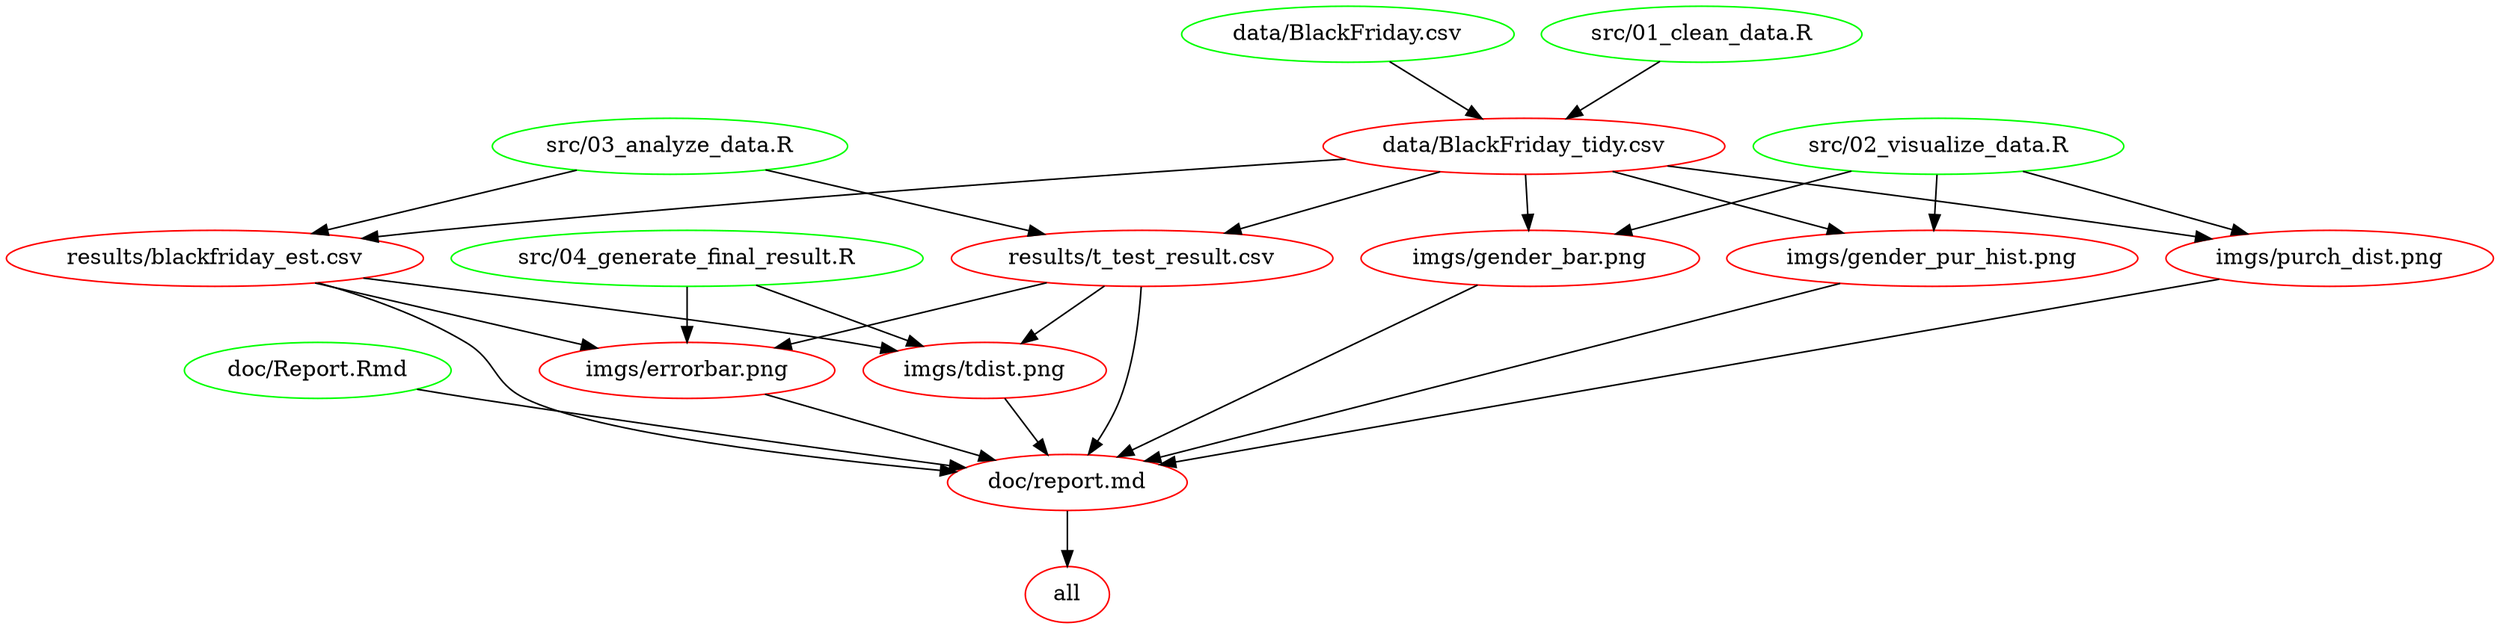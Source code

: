 digraph G {
n2[label="all", color="red"];
n6[label="data/BlackFriday.csv", color="green"];
n5[label="data/BlackFriday_tidy.csv", color="red"];
n17[label="doc/Report.Rmd", color="green"];
n3[label="doc/report.md", color="red"];
n14[label="imgs/errorbar.png", color="red"];
n4[label="imgs/gender_bar.png", color="red"];
n10[label="imgs/gender_pur_hist.png", color="red"];
n9[label="imgs/purch_dist.png", color="red"];
n16[label="imgs/tdist.png", color="red"];
n11[label="results/blackfriday_est.csv", color="red"];
n13[label="results/t_test_result.csv", color="red"];
n7[label="src/01_clean_data.R", color="green"];
n8[label="src/02_visualize_data.R", color="green"];
n12[label="src/03_analyze_data.R", color="green"];
n15[label="src/04_generate_final_result.R", color="green"];
n3 -> n2 ; 
n6 -> n5 ; 
n7 -> n5 ; 
n17 -> n3 ; 
n14 -> n3 ; 
n4 -> n3 ; 
n10 -> n3 ; 
n9 -> n3 ; 
n16 -> n3 ; 
n11 -> n3 ; 
n13 -> n3 ; 
n11 -> n14 ; 
n13 -> n14 ; 
n15 -> n14 ; 
n5 -> n4 ; 
n8 -> n4 ; 
n5 -> n10 ; 
n8 -> n10 ; 
n5 -> n9 ; 
n8 -> n9 ; 
n11 -> n16 ; 
n13 -> n16 ; 
n15 -> n16 ; 
n5 -> n11 ; 
n12 -> n11 ; 
n5 -> n13 ; 
n12 -> n13 ; 
}
